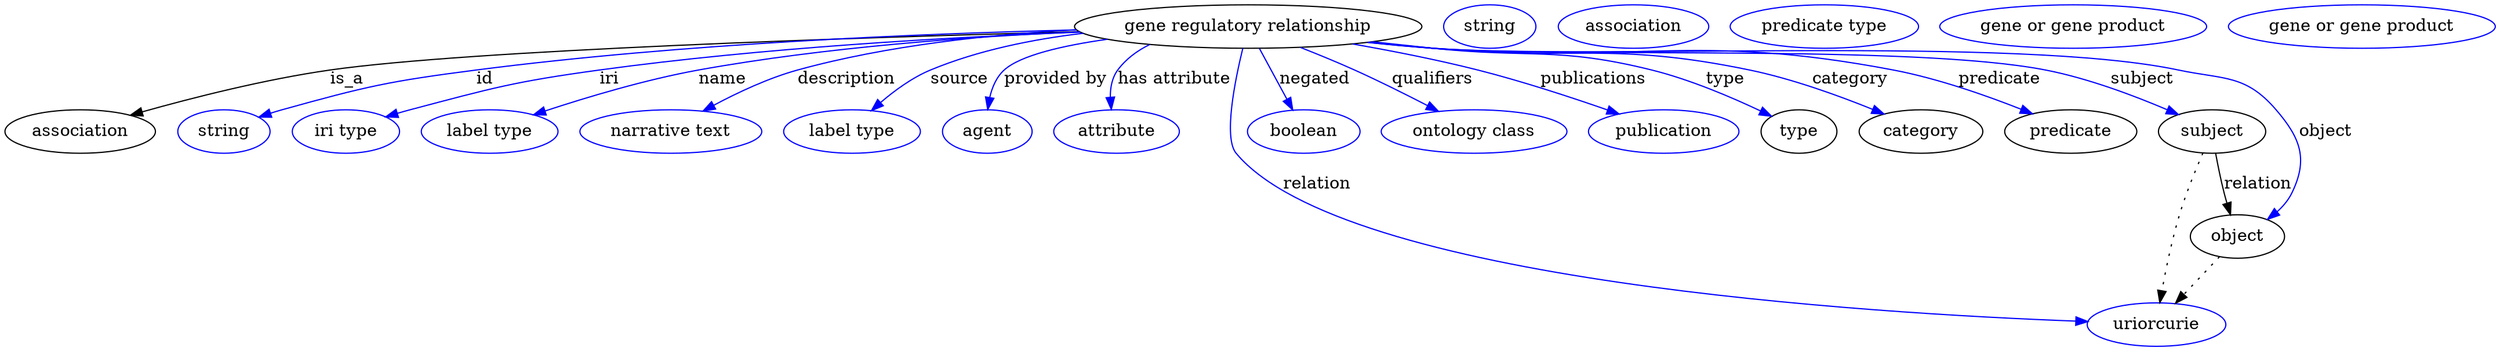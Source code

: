 digraph {
	graph [bb="0,0,1661.2,283"];
	node [label="\N"];
	"gene regulatory relationship"	 [height=0.5,
		label="gene regulatory relationship",
		pos="839.05,265",
		width=3.0511];
	association	 [height=0.5,
		pos="50.046,178",
		width=1.3902];
	"gene regulatory relationship" -> association	 [label=is_a,
		lp="232.05,221.5",
		pos="e,84.837,191.01 730.98,261.68 580.57,256.54 315.88,245.51 221.05,229 177.16,221.36 128.62,206.21 94.5,194.4"];
	id	 [color=blue,
		height=0.5,
		label=string,
		pos="149.05,178",
		width=0.84854];
	"gene regulatory relationship" -> id	 [color=blue,
		label=id,
		lp="330.55,221.5",
		pos="e,172.87,189.58 729.91,262.67 625.45,259.19 463.72,250.52 325.05,229 263.58,219.46 247.88,216.18 189.05,196 186.8,195.23 184.5,194.38 \
182.2,193.48",
		style=solid];
	iri	 [color=blue,
		height=0.5,
		label="iri type",
		pos="234.05,178",
		width=1.011];
	"gene regulatory relationship" -> iri	 [color=blue,
		label=iri,
		lp="415.55,221.5",
		pos="e,262.07,189.59 731.51,260.98 644.16,256.52 518.01,247.37 409.05,229 350.69,219.16 336.37,214.15 280.05,196 277.29,195.11 274.46,\
194.15 271.63,193.14",
		style=solid];
	name	 [color=blue,
		height=0.5,
		label="label type",
		pos="334.05,178",
		width=1.2638];
	"gene regulatory relationship" -> name	 [color=blue,
		label=name,
		lp="493.55,221.5",
		pos="e,364.87,191.36 731.74,261.07 659.37,256.78 562.1,247.79 478.05,229 442.16,220.98 402.9,206.69 374.46,195.27",
		style=solid];
	description	 [color=blue,
		height=0.5,
		label="narrative text",
		pos="455.05,178",
		width=1.6068];
	"gene regulatory relationship" -> description	 [color=blue,
		label=description,
		lp="577.55,221.5",
		pos="e,478.86,194.56 740.73,256.92 670.34,250.38 582.08,240.39 547.05,229 526.05,222.17 504.36,210.41 487.32,199.91",
		style=solid];
	source	 [color=blue,
		height=0.5,
		label="label type",
		pos="576.05,178",
		width=1.2638];
	"gene regulatory relationship" -> source	 [color=blue,
		label=source,
		lp="652.05,221.5",
		pos="e,591.02,195.41 750.56,254.28 704.95,247.8 654.65,238.89 634.05,229 620.75,222.62 608.18,212.31 598.16,202.62",
		style=solid];
	"provided by"	 [color=blue,
		height=0.5,
		label=agent,
		pos="669.05,178",
		width=0.83048];
	"gene regulatory relationship" -> "provided by"	 [color=blue,
		label="provided by",
		lp="716.05,221.5",
		pos="e,669.56,196.4 754.62,253.4 723.88,247.57 693.97,239.49 683.05,229 676.83,223.03 673.29,214.59 671.3,206.28",
		style=solid];
	"has attribute"	 [color=blue,
		height=0.5,
		label=attribute,
		pos="757.05,178",
		width=1.1193];
	"gene regulatory relationship" -> "has attribute"	 [color=blue,
		label="has attribute",
		lp="791.55,221.5",
		pos="e,752.91,195.93 781.93,249.6 772.51,244.54 763.92,237.85 758.05,229 753.62,222.33 752.19,214.01 752.2,206.04",
		style=solid];
	relation	 [color=blue,
		height=0.5,
		label=uriorcurie,
		pos="1479,18",
		width=1.2638];
	"gene regulatory relationship" -> relation	 [color=blue,
		label=relation,
		lp="906.05,134.5",
		pos="e,1434.2,21.165 833.87,246.67 828.59,223.62 823.73,184.16 844.05,160 918.88,71.012 1283.9,33.321 1424.1,21.968",
		style=solid];
	negated	 [color=blue,
		height=0.5,
		label=boolean,
		pos="891.05,178",
		width=1.0652];
	"gene regulatory relationship" -> negated	 [color=blue,
		label=negated,
		lp="890.55,221.5",
		pos="e,880.64,195.41 849.82,246.97 857.24,234.56 867.21,217.88 875.49,204.03",
		style=solid];
	qualifiers	 [color=blue,
		height=0.5,
		label="ontology class",
		pos="1009,178",
		width=1.7151];
	"gene regulatory relationship" -> qualifiers	 [color=blue,
		label=qualifiers,
		lp="971.05,221.5",
		pos="e,980.81,194.1 876.88,247.9 889.43,242.07 903.41,235.41 916.05,229 934.61,219.58 954.92,208.53 971.81,199.13",
		style=solid];
	publications	 [color=blue,
		height=0.5,
		label=publication,
		pos="1139,178",
		width=1.3902];
	"gene regulatory relationship" -> publications	 [color=blue,
		label=publications,
		lp="1077.5,221.5",
		pos="e,1106,191.65 910.55,251.29 938.94,245.28 971.75,237.63 1001,229 1033.6,219.43 1069.4,206.07 1096.5,195.43",
		style=solid];
	type	 [height=0.5,
		pos="1234,178",
		width=0.75];
	"gene regulatory relationship" -> type	 [color=blue,
		label=type,
		lp="1171,221.5",
		pos="e,1212.8,189.55 918.33,252.48 931.26,250.56 944.52,248.67 957.05,247 1027.1,237.67 1046.5,246.21 1115,229 1146.5,221.11 1180.2,205.94 \
1203.7,194.18",
		style=solid];
	category	 [height=0.5,
		pos="1320,178",
		width=1.1374];
	"gene regulatory relationship" -> category	 [color=blue,
		label=category,
		lp="1259.5,221.5",
		pos="e,1292.2,191.38 917.01,252.28 930.34,250.34 944.08,248.49 957.05,247 1058.9,235.26 1087,251.59 1187,229 1220.6,221.43 1256.9,207.06 \
1283.1,195.49",
		style=solid];
	predicate	 [height=0.5,
		pos="1422,178",
		width=1.1916];
	"gene regulatory relationship" -> predicate	 [color=blue,
		label=predicate,
		lp="1362,221.5",
		pos="e,1393.8,191.57 916.03,252.16 929.66,250.2 943.75,248.37 957.05,247 1103.2,231.91 1143.3,259.31 1287,229 1321.1,221.82 1358,207.41 \
1384.5,195.73",
		style=solid];
	subject	 [height=0.5,
		pos="1519,178",
		width=0.99297];
	"gene regulatory relationship" -> subject	 [color=blue,
		label=subject,
		lp="1457.5,221.5",
		pos="e,1493.9,191 915.7,252.06 929.43,250.1 943.64,248.3 957.05,247 1053.1,237.71 1296.6,249.12 1391,229 1424,221.97 1459.5,207.22 1484.7,\
195.38",
		style=solid];
	object	 [height=0.5,
		pos="1539,91",
		width=0.9027];
	"gene regulatory relationship" -> object	 [color=blue,
		label=object,
		lp="1599,178",
		pos="e,1559.2,105.27 915.37,252.02 929.21,250.05 943.53,248.26 957.05,247 1073.1,236.2 1367,252.88 1481,229 1519.9,220.87 1538.3,226.22 \
1564,196 1584.2,172.3 1588.2,155.68 1576,127 1573.8,121.74 1570.4,116.86 1566.5,112.51",
		style=solid];
	association_type	 [color=blue,
		height=0.5,
		label=string,
		pos="997.05,265",
		width=0.84854];
	association_category	 [color=blue,
		height=0.5,
		label=association,
		pos="1096,265",
		width=1.3902];
	"gene regulatory relationship_predicate"	 [color=blue,
		height=0.5,
		label="predicate type",
		pos="1224,265",
		width=1.679];
	subject -> relation	 [pos="e,1482.4,36.239 1513.1,159.97 1508.6,146.12 1502.5,126.47 1498,109 1492.7,88.088 1487.7,64.188 1484.2,46.13",
		style=dotted];
	subject -> object	 [label=relation,
		lp="1551,134.5",
		pos="e,1534.9,109 1523.2,159.97 1525.9,148.08 1529.6,132.25 1532.7,118.76"];
	"gene regulatory relationship_subject"	 [color=blue,
		height=0.5,
		label="gene or gene product",
		pos="1388,265",
		width=2.3651];
	object -> relation	 [pos="e,1493.2,35.261 1525.4,74.435 1517.8,65.207 1508.2,53.528 1499.8,43.191",
		style=dotted];
	"gene regulatory relationship_object"	 [color=blue,
		height=0.5,
		label="gene or gene product",
		pos="1576,265",
		width=2.3651];
}
